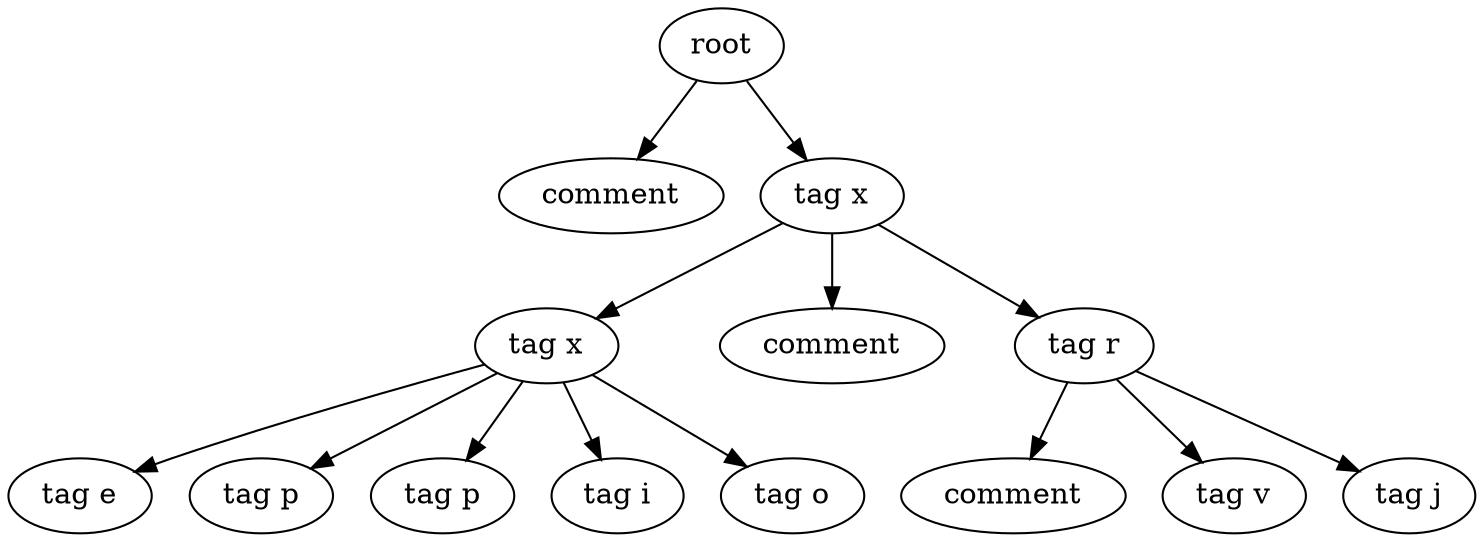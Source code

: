 digraph Tree{
0[label="root"];
0->00
00[label="comment"];
0->01
01[label="tag x"];
01->010
010[label="tag x"];
010->0100
0100[label="tag e"];
010->0101
0101[label="tag p"];
010->0102
0102[label="tag p"];
010->0103
0103[label="tag i"];
010->0104
0104[label="tag o"];
01->011
011[label="comment"];
01->012
012[label="tag r"];
012->0120
0120[label="comment"];
012->0121
0121[label="tag v"];
012->0122
0122[label="tag j"];
}
